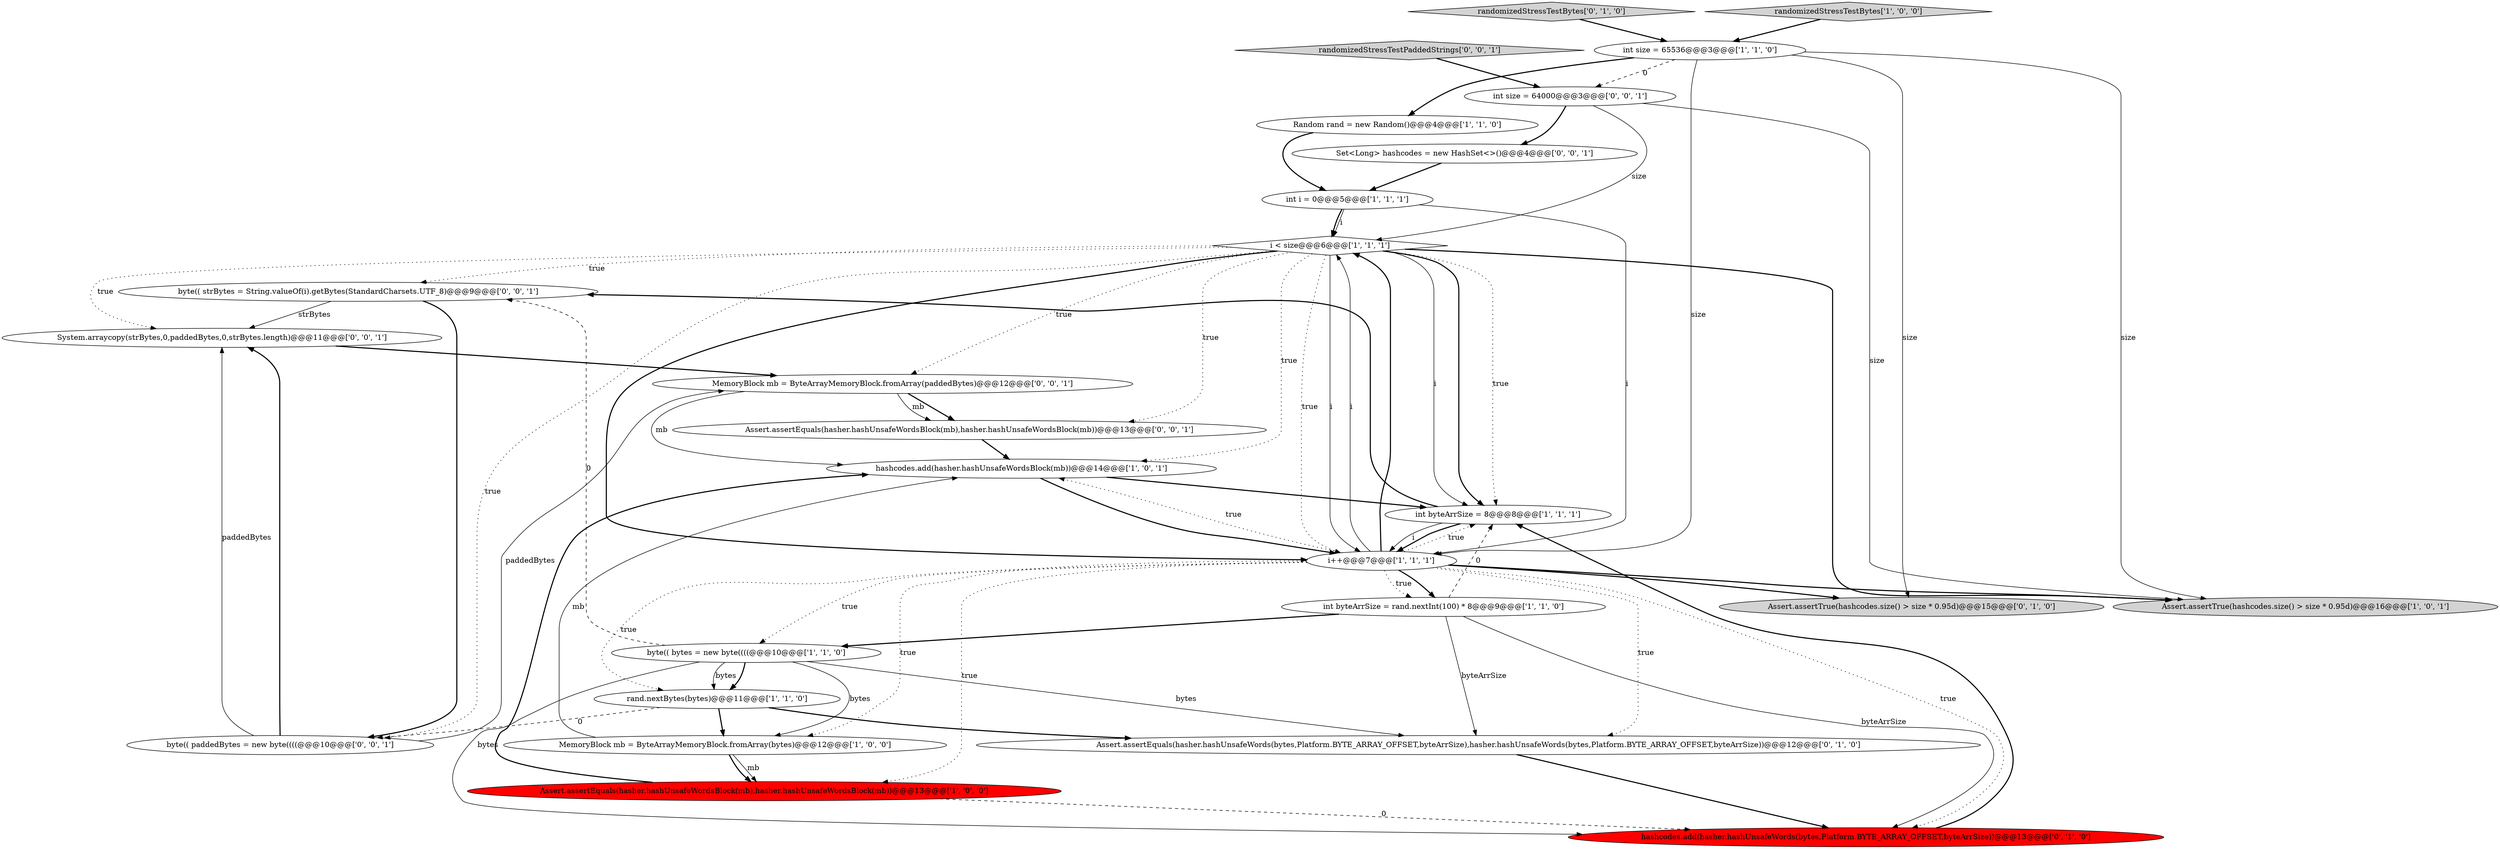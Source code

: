 digraph {
3 [style = filled, label = "Random rand = new Random()@@@4@@@['1', '1', '0']", fillcolor = white, shape = ellipse image = "AAA0AAABBB1BBB"];
23 [style = filled, label = "int size = 64000@@@3@@@['0', '0', '1']", fillcolor = white, shape = ellipse image = "AAA0AAABBB3BBB"];
14 [style = filled, label = "hashcodes.add(hasher.hashUnsafeWords(bytes,Platform.BYTE_ARRAY_OFFSET,byteArrSize))@@@13@@@['0', '1', '0']", fillcolor = red, shape = ellipse image = "AAA1AAABBB2BBB"];
18 [style = filled, label = "byte(( strBytes = String.valueOf(i).getBytes(StandardCharsets.UTF_8)@@@9@@@['0', '0', '1']", fillcolor = white, shape = ellipse image = "AAA0AAABBB3BBB"];
15 [style = filled, label = "Assert.assertTrue(hashcodes.size() > size * 0.95d)@@@15@@@['0', '1', '0']", fillcolor = lightgray, shape = ellipse image = "AAA0AAABBB2BBB"];
9 [style = filled, label = "i < size@@@6@@@['1', '1', '1']", fillcolor = white, shape = diamond image = "AAA0AAABBB1BBB"];
16 [style = filled, label = "randomizedStressTestBytes['0', '1', '0']", fillcolor = lightgray, shape = diamond image = "AAA0AAABBB2BBB"];
1 [style = filled, label = "int size = 65536@@@3@@@['1', '1', '0']", fillcolor = white, shape = ellipse image = "AAA0AAABBB1BBB"];
10 [style = filled, label = "MemoryBlock mb = ByteArrayMemoryBlock.fromArray(bytes)@@@12@@@['1', '0', '0']", fillcolor = white, shape = ellipse image = "AAA0AAABBB1BBB"];
13 [style = filled, label = "hashcodes.add(hasher.hashUnsafeWordsBlock(mb))@@@14@@@['1', '0', '1']", fillcolor = white, shape = ellipse image = "AAA0AAABBB1BBB"];
8 [style = filled, label = "randomizedStressTestBytes['1', '0', '0']", fillcolor = lightgray, shape = diamond image = "AAA0AAABBB1BBB"];
4 [style = filled, label = "int byteArrSize = 8@@@8@@@['1', '1', '1']", fillcolor = white, shape = ellipse image = "AAA0AAABBB1BBB"];
12 [style = filled, label = "Assert.assertTrue(hashcodes.size() > size * 0.95d)@@@16@@@['1', '0', '1']", fillcolor = lightgray, shape = ellipse image = "AAA0AAABBB1BBB"];
5 [style = filled, label = "int i = 0@@@5@@@['1', '1', '1']", fillcolor = white, shape = ellipse image = "AAA0AAABBB1BBB"];
0 [style = filled, label = "int byteArrSize = rand.nextInt(100) * 8@@@9@@@['1', '1', '0']", fillcolor = white, shape = ellipse image = "AAA0AAABBB1BBB"];
22 [style = filled, label = "MemoryBlock mb = ByteArrayMemoryBlock.fromArray(paddedBytes)@@@12@@@['0', '0', '1']", fillcolor = white, shape = ellipse image = "AAA0AAABBB3BBB"];
21 [style = filled, label = "Assert.assertEquals(hasher.hashUnsafeWordsBlock(mb),hasher.hashUnsafeWordsBlock(mb))@@@13@@@['0', '0', '1']", fillcolor = white, shape = ellipse image = "AAA0AAABBB3BBB"];
7 [style = filled, label = "Assert.assertEquals(hasher.hashUnsafeWordsBlock(mb),hasher.hashUnsafeWordsBlock(mb))@@@13@@@['1', '0', '0']", fillcolor = red, shape = ellipse image = "AAA1AAABBB1BBB"];
17 [style = filled, label = "Assert.assertEquals(hasher.hashUnsafeWords(bytes,Platform.BYTE_ARRAY_OFFSET,byteArrSize),hasher.hashUnsafeWords(bytes,Platform.BYTE_ARRAY_OFFSET,byteArrSize))@@@12@@@['0', '1', '0']", fillcolor = white, shape = ellipse image = "AAA0AAABBB2BBB"];
2 [style = filled, label = "byte(( bytes = new byte((((@@@10@@@['1', '1', '0']", fillcolor = white, shape = ellipse image = "AAA0AAABBB1BBB"];
11 [style = filled, label = "i++@@@7@@@['1', '1', '1']", fillcolor = white, shape = ellipse image = "AAA0AAABBB1BBB"];
25 [style = filled, label = "System.arraycopy(strBytes,0,paddedBytes,0,strBytes.length)@@@11@@@['0', '0', '1']", fillcolor = white, shape = ellipse image = "AAA0AAABBB3BBB"];
20 [style = filled, label = "Set<Long> hashcodes = new HashSet<>()@@@4@@@['0', '0', '1']", fillcolor = white, shape = ellipse image = "AAA0AAABBB3BBB"];
24 [style = filled, label = "byte(( paddedBytes = new byte((((@@@10@@@['0', '0', '1']", fillcolor = white, shape = ellipse image = "AAA0AAABBB3BBB"];
19 [style = filled, label = "randomizedStressTestPaddedStrings['0', '0', '1']", fillcolor = lightgray, shape = diamond image = "AAA0AAABBB3BBB"];
6 [style = filled, label = "rand.nextBytes(bytes)@@@11@@@['1', '1', '0']", fillcolor = white, shape = ellipse image = "AAA0AAABBB1BBB"];
7->13 [style = bold, label=""];
6->17 [style = bold, label=""];
24->22 [style = solid, label="paddedBytes"];
11->7 [style = dotted, label="true"];
4->11 [style = solid, label="i"];
0->17 [style = solid, label="byteArrSize"];
23->20 [style = bold, label=""];
18->24 [style = bold, label=""];
5->9 [style = solid, label="i"];
9->11 [style = bold, label=""];
5->9 [style = bold, label=""];
25->22 [style = bold, label=""];
2->6 [style = bold, label=""];
11->10 [style = dotted, label="true"];
7->14 [style = dashed, label="0"];
9->4 [style = bold, label=""];
22->13 [style = solid, label="mb"];
0->2 [style = bold, label=""];
10->7 [style = solid, label="mb"];
9->11 [style = dotted, label="true"];
11->14 [style = dotted, label="true"];
1->3 [style = bold, label=""];
22->21 [style = bold, label=""];
11->17 [style = dotted, label="true"];
11->9 [style = solid, label="i"];
11->12 [style = bold, label=""];
4->18 [style = bold, label=""];
0->4 [style = dashed, label="0"];
5->11 [style = solid, label="i"];
11->4 [style = dotted, label="true"];
11->13 [style = dotted, label="true"];
9->21 [style = dotted, label="true"];
11->9 [style = bold, label=""];
10->13 [style = solid, label="mb"];
10->7 [style = bold, label=""];
13->11 [style = bold, label=""];
1->15 [style = solid, label="size"];
11->15 [style = bold, label=""];
18->25 [style = solid, label="strBytes"];
9->25 [style = dotted, label="true"];
20->5 [style = bold, label=""];
0->14 [style = solid, label="byteArrSize"];
9->11 [style = solid, label="i"];
2->17 [style = solid, label="bytes"];
8->1 [style = bold, label=""];
23->9 [style = solid, label="size"];
3->5 [style = bold, label=""];
11->0 [style = bold, label=""];
1->12 [style = solid, label="size"];
24->25 [style = solid, label="paddedBytes"];
11->2 [style = dotted, label="true"];
9->24 [style = dotted, label="true"];
16->1 [style = bold, label=""];
17->14 [style = bold, label=""];
11->6 [style = dotted, label="true"];
24->25 [style = bold, label=""];
19->23 [style = bold, label=""];
6->10 [style = bold, label=""];
11->0 [style = dotted, label="true"];
9->13 [style = dotted, label="true"];
6->24 [style = dashed, label="0"];
2->6 [style = solid, label="bytes"];
2->18 [style = dashed, label="0"];
1->11 [style = solid, label="size"];
22->21 [style = solid, label="mb"];
9->4 [style = dotted, label="true"];
2->10 [style = solid, label="bytes"];
9->18 [style = dotted, label="true"];
9->12 [style = bold, label=""];
23->12 [style = solid, label="size"];
9->4 [style = solid, label="i"];
4->11 [style = bold, label=""];
9->22 [style = dotted, label="true"];
1->23 [style = dashed, label="0"];
2->14 [style = solid, label="bytes"];
21->13 [style = bold, label=""];
14->4 [style = bold, label=""];
13->4 [style = bold, label=""];
}
